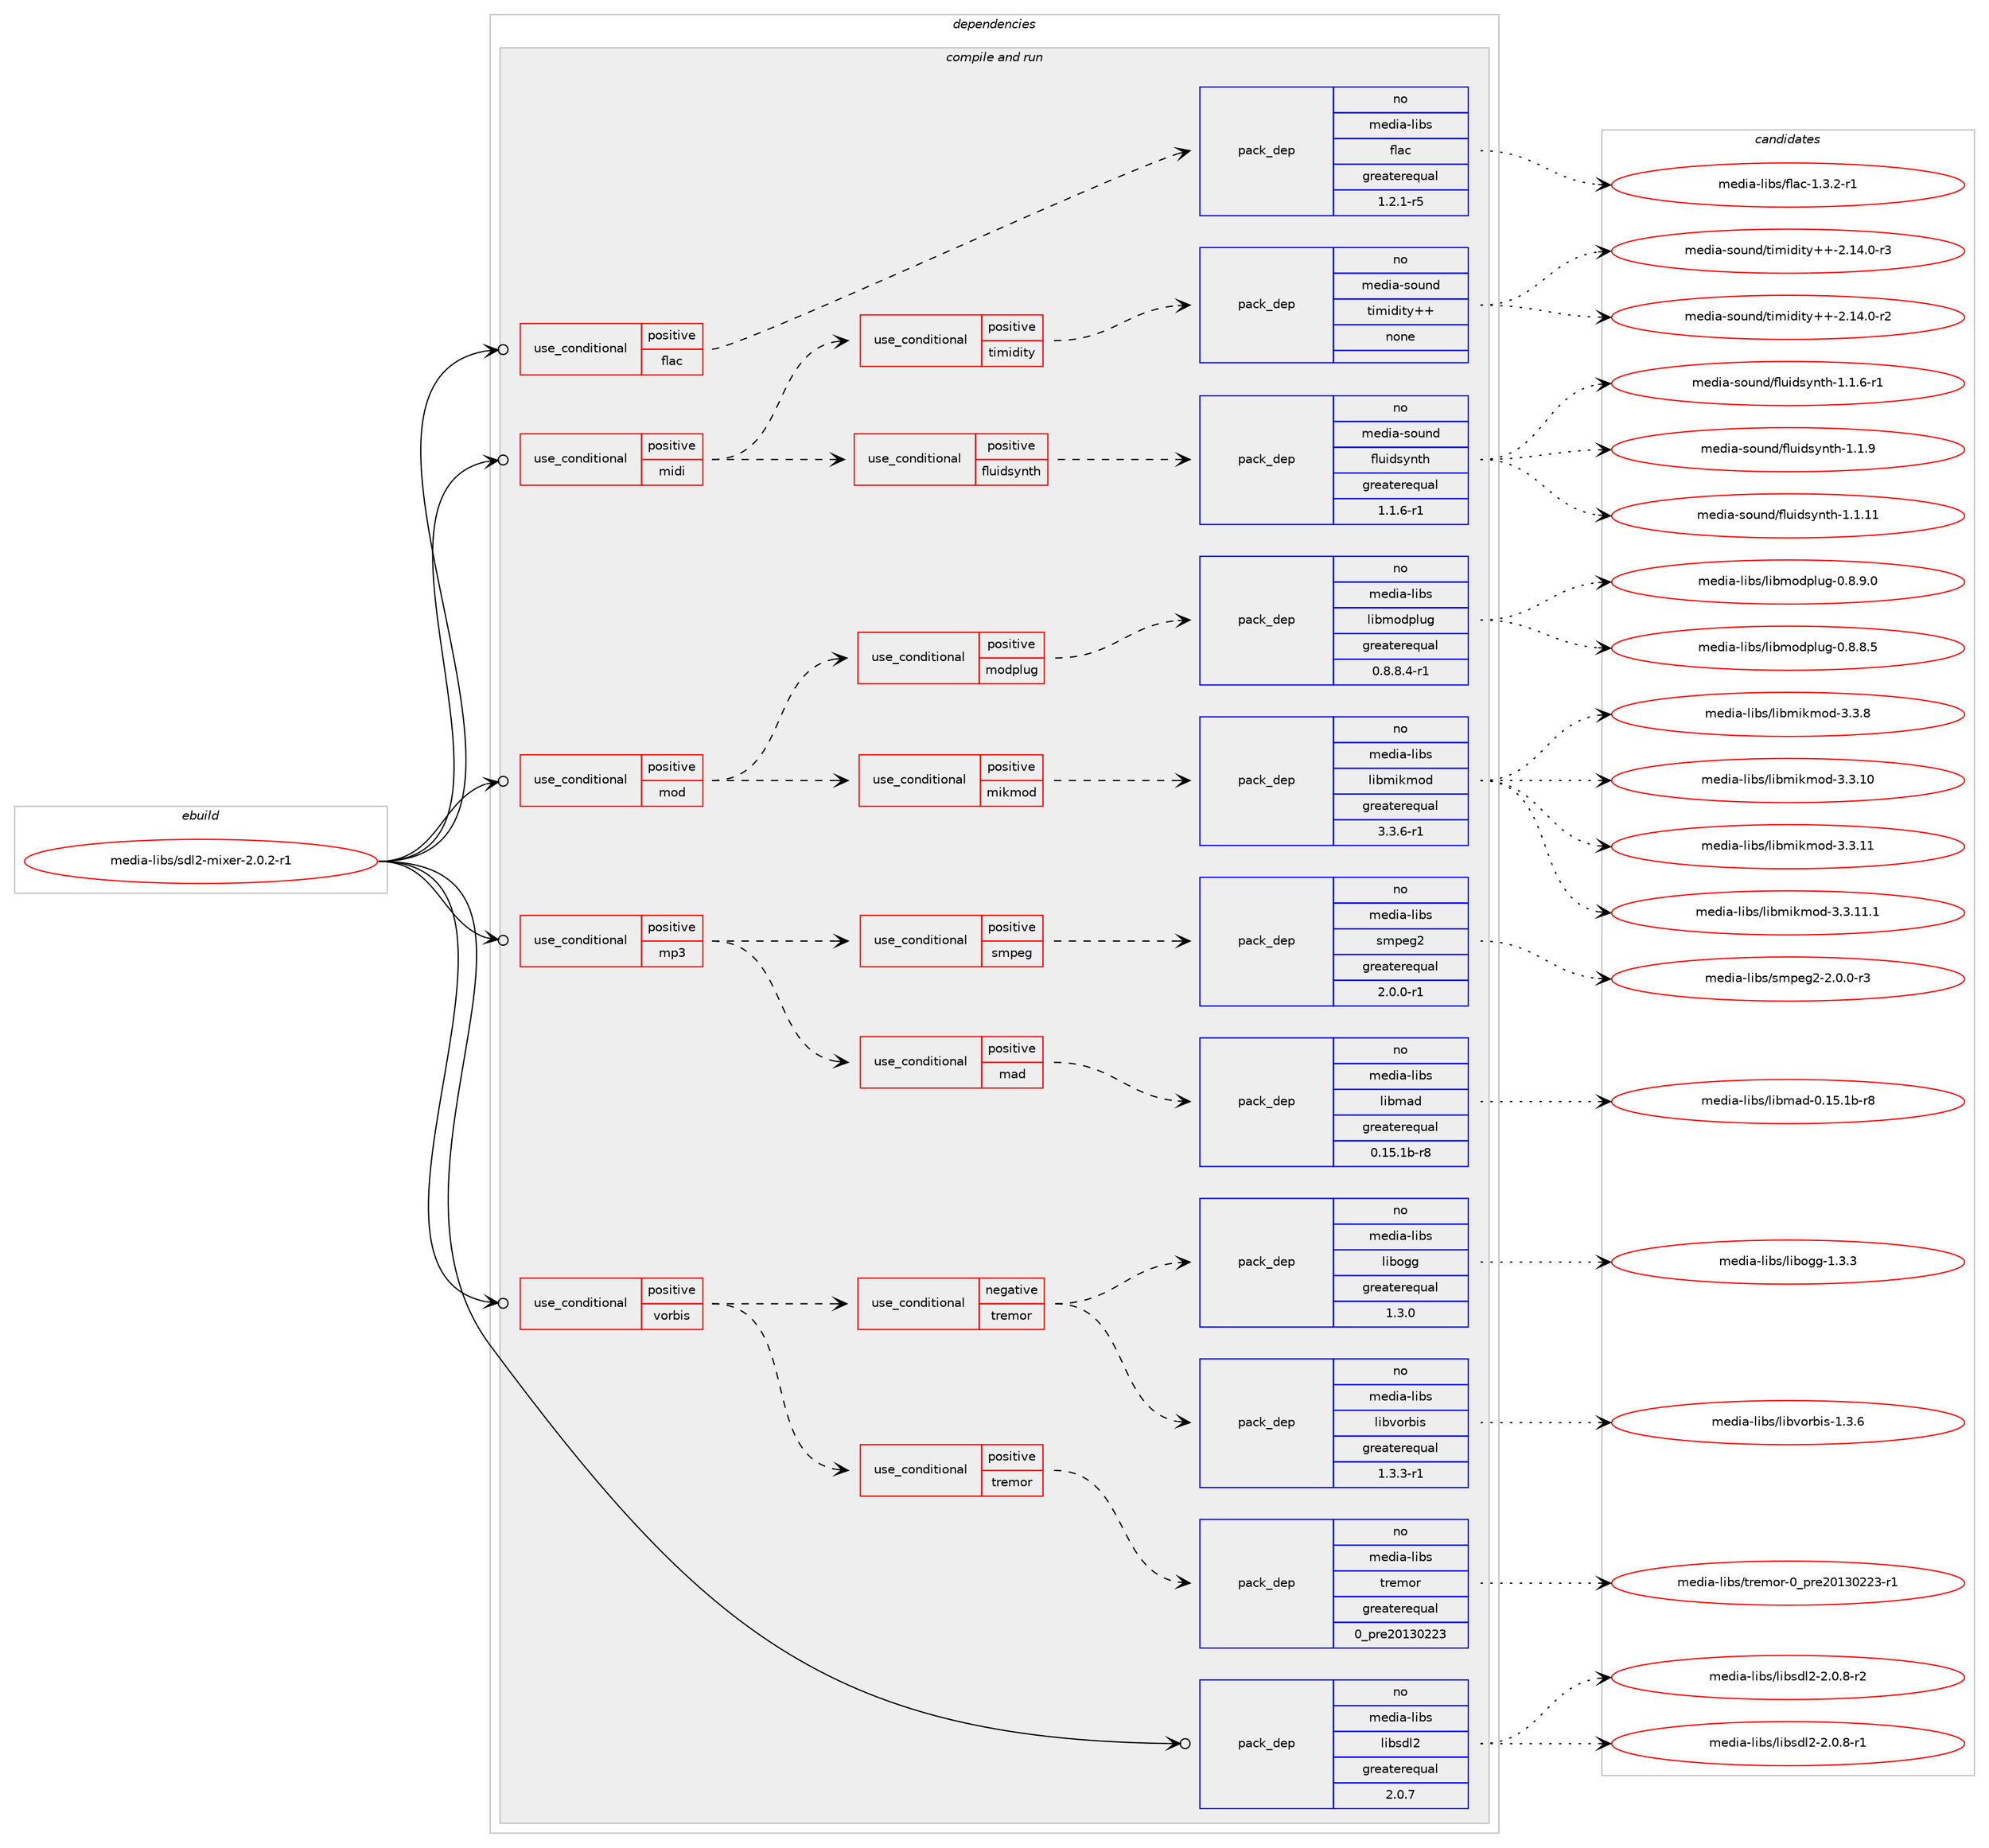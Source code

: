 digraph prolog {

# *************
# Graph options
# *************

newrank=true;
concentrate=true;
compound=true;
graph [rankdir=LR,fontname=Helvetica,fontsize=10,ranksep=1.5];#, ranksep=2.5, nodesep=0.2];
edge  [arrowhead=vee];
node  [fontname=Helvetica,fontsize=10];

# **********
# The ebuild
# **********

subgraph cluster_leftcol {
color=gray;
rank=same;
label=<<i>ebuild</i>>;
id [label="media-libs/sdl2-mixer-2.0.2-r1", color=red, width=4, href="../media-libs/sdl2-mixer-2.0.2-r1.svg"];
}

# ****************
# The dependencies
# ****************

subgraph cluster_midcol {
color=gray;
label=<<i>dependencies</i>>;
subgraph cluster_compile {
fillcolor="#eeeeee";
style=filled;
label=<<i>compile</i>>;
}
subgraph cluster_compileandrun {
fillcolor="#eeeeee";
style=filled;
label=<<i>compile and run</i>>;
subgraph cond539 {
dependency1680 [label=<<TABLE BORDER="0" CELLBORDER="1" CELLSPACING="0" CELLPADDING="4"><TR><TD ROWSPAN="3" CELLPADDING="10">use_conditional</TD></TR><TR><TD>positive</TD></TR><TR><TD>flac</TD></TR></TABLE>>, shape=none, color=red];
subgraph pack1121 {
dependency1681 [label=<<TABLE BORDER="0" CELLBORDER="1" CELLSPACING="0" CELLPADDING="4" WIDTH="220"><TR><TD ROWSPAN="6" CELLPADDING="30">pack_dep</TD></TR><TR><TD WIDTH="110">no</TD></TR><TR><TD>media-libs</TD></TR><TR><TD>flac</TD></TR><TR><TD>greaterequal</TD></TR><TR><TD>1.2.1-r5</TD></TR></TABLE>>, shape=none, color=blue];
}
dependency1680:e -> dependency1681:w [weight=20,style="dashed",arrowhead="vee"];
}
id:e -> dependency1680:w [weight=20,style="solid",arrowhead="odotvee"];
subgraph cond540 {
dependency1682 [label=<<TABLE BORDER="0" CELLBORDER="1" CELLSPACING="0" CELLPADDING="4"><TR><TD ROWSPAN="3" CELLPADDING="10">use_conditional</TD></TR><TR><TD>positive</TD></TR><TR><TD>midi</TD></TR></TABLE>>, shape=none, color=red];
subgraph cond541 {
dependency1683 [label=<<TABLE BORDER="0" CELLBORDER="1" CELLSPACING="0" CELLPADDING="4"><TR><TD ROWSPAN="3" CELLPADDING="10">use_conditional</TD></TR><TR><TD>positive</TD></TR><TR><TD>fluidsynth</TD></TR></TABLE>>, shape=none, color=red];
subgraph pack1122 {
dependency1684 [label=<<TABLE BORDER="0" CELLBORDER="1" CELLSPACING="0" CELLPADDING="4" WIDTH="220"><TR><TD ROWSPAN="6" CELLPADDING="30">pack_dep</TD></TR><TR><TD WIDTH="110">no</TD></TR><TR><TD>media-sound</TD></TR><TR><TD>fluidsynth</TD></TR><TR><TD>greaterequal</TD></TR><TR><TD>1.1.6-r1</TD></TR></TABLE>>, shape=none, color=blue];
}
dependency1683:e -> dependency1684:w [weight=20,style="dashed",arrowhead="vee"];
}
dependency1682:e -> dependency1683:w [weight=20,style="dashed",arrowhead="vee"];
subgraph cond542 {
dependency1685 [label=<<TABLE BORDER="0" CELLBORDER="1" CELLSPACING="0" CELLPADDING="4"><TR><TD ROWSPAN="3" CELLPADDING="10">use_conditional</TD></TR><TR><TD>positive</TD></TR><TR><TD>timidity</TD></TR></TABLE>>, shape=none, color=red];
subgraph pack1123 {
dependency1686 [label=<<TABLE BORDER="0" CELLBORDER="1" CELLSPACING="0" CELLPADDING="4" WIDTH="220"><TR><TD ROWSPAN="6" CELLPADDING="30">pack_dep</TD></TR><TR><TD WIDTH="110">no</TD></TR><TR><TD>media-sound</TD></TR><TR><TD>timidity++</TD></TR><TR><TD>none</TD></TR><TR><TD></TD></TR></TABLE>>, shape=none, color=blue];
}
dependency1685:e -> dependency1686:w [weight=20,style="dashed",arrowhead="vee"];
}
dependency1682:e -> dependency1685:w [weight=20,style="dashed",arrowhead="vee"];
}
id:e -> dependency1682:w [weight=20,style="solid",arrowhead="odotvee"];
subgraph cond543 {
dependency1687 [label=<<TABLE BORDER="0" CELLBORDER="1" CELLSPACING="0" CELLPADDING="4"><TR><TD ROWSPAN="3" CELLPADDING="10">use_conditional</TD></TR><TR><TD>positive</TD></TR><TR><TD>mod</TD></TR></TABLE>>, shape=none, color=red];
subgraph cond544 {
dependency1688 [label=<<TABLE BORDER="0" CELLBORDER="1" CELLSPACING="0" CELLPADDING="4"><TR><TD ROWSPAN="3" CELLPADDING="10">use_conditional</TD></TR><TR><TD>positive</TD></TR><TR><TD>mikmod</TD></TR></TABLE>>, shape=none, color=red];
subgraph pack1124 {
dependency1689 [label=<<TABLE BORDER="0" CELLBORDER="1" CELLSPACING="0" CELLPADDING="4" WIDTH="220"><TR><TD ROWSPAN="6" CELLPADDING="30">pack_dep</TD></TR><TR><TD WIDTH="110">no</TD></TR><TR><TD>media-libs</TD></TR><TR><TD>libmikmod</TD></TR><TR><TD>greaterequal</TD></TR><TR><TD>3.3.6-r1</TD></TR></TABLE>>, shape=none, color=blue];
}
dependency1688:e -> dependency1689:w [weight=20,style="dashed",arrowhead="vee"];
}
dependency1687:e -> dependency1688:w [weight=20,style="dashed",arrowhead="vee"];
subgraph cond545 {
dependency1690 [label=<<TABLE BORDER="0" CELLBORDER="1" CELLSPACING="0" CELLPADDING="4"><TR><TD ROWSPAN="3" CELLPADDING="10">use_conditional</TD></TR><TR><TD>positive</TD></TR><TR><TD>modplug</TD></TR></TABLE>>, shape=none, color=red];
subgraph pack1125 {
dependency1691 [label=<<TABLE BORDER="0" CELLBORDER="1" CELLSPACING="0" CELLPADDING="4" WIDTH="220"><TR><TD ROWSPAN="6" CELLPADDING="30">pack_dep</TD></TR><TR><TD WIDTH="110">no</TD></TR><TR><TD>media-libs</TD></TR><TR><TD>libmodplug</TD></TR><TR><TD>greaterequal</TD></TR><TR><TD>0.8.8.4-r1</TD></TR></TABLE>>, shape=none, color=blue];
}
dependency1690:e -> dependency1691:w [weight=20,style="dashed",arrowhead="vee"];
}
dependency1687:e -> dependency1690:w [weight=20,style="dashed",arrowhead="vee"];
}
id:e -> dependency1687:w [weight=20,style="solid",arrowhead="odotvee"];
subgraph cond546 {
dependency1692 [label=<<TABLE BORDER="0" CELLBORDER="1" CELLSPACING="0" CELLPADDING="4"><TR><TD ROWSPAN="3" CELLPADDING="10">use_conditional</TD></TR><TR><TD>positive</TD></TR><TR><TD>mp3</TD></TR></TABLE>>, shape=none, color=red];
subgraph cond547 {
dependency1693 [label=<<TABLE BORDER="0" CELLBORDER="1" CELLSPACING="0" CELLPADDING="4"><TR><TD ROWSPAN="3" CELLPADDING="10">use_conditional</TD></TR><TR><TD>positive</TD></TR><TR><TD>mad</TD></TR></TABLE>>, shape=none, color=red];
subgraph pack1126 {
dependency1694 [label=<<TABLE BORDER="0" CELLBORDER="1" CELLSPACING="0" CELLPADDING="4" WIDTH="220"><TR><TD ROWSPAN="6" CELLPADDING="30">pack_dep</TD></TR><TR><TD WIDTH="110">no</TD></TR><TR><TD>media-libs</TD></TR><TR><TD>libmad</TD></TR><TR><TD>greaterequal</TD></TR><TR><TD>0.15.1b-r8</TD></TR></TABLE>>, shape=none, color=blue];
}
dependency1693:e -> dependency1694:w [weight=20,style="dashed",arrowhead="vee"];
}
dependency1692:e -> dependency1693:w [weight=20,style="dashed",arrowhead="vee"];
subgraph cond548 {
dependency1695 [label=<<TABLE BORDER="0" CELLBORDER="1" CELLSPACING="0" CELLPADDING="4"><TR><TD ROWSPAN="3" CELLPADDING="10">use_conditional</TD></TR><TR><TD>positive</TD></TR><TR><TD>smpeg</TD></TR></TABLE>>, shape=none, color=red];
subgraph pack1127 {
dependency1696 [label=<<TABLE BORDER="0" CELLBORDER="1" CELLSPACING="0" CELLPADDING="4" WIDTH="220"><TR><TD ROWSPAN="6" CELLPADDING="30">pack_dep</TD></TR><TR><TD WIDTH="110">no</TD></TR><TR><TD>media-libs</TD></TR><TR><TD>smpeg2</TD></TR><TR><TD>greaterequal</TD></TR><TR><TD>2.0.0-r1</TD></TR></TABLE>>, shape=none, color=blue];
}
dependency1695:e -> dependency1696:w [weight=20,style="dashed",arrowhead="vee"];
}
dependency1692:e -> dependency1695:w [weight=20,style="dashed",arrowhead="vee"];
}
id:e -> dependency1692:w [weight=20,style="solid",arrowhead="odotvee"];
subgraph cond549 {
dependency1697 [label=<<TABLE BORDER="0" CELLBORDER="1" CELLSPACING="0" CELLPADDING="4"><TR><TD ROWSPAN="3" CELLPADDING="10">use_conditional</TD></TR><TR><TD>positive</TD></TR><TR><TD>vorbis</TD></TR></TABLE>>, shape=none, color=red];
subgraph cond550 {
dependency1698 [label=<<TABLE BORDER="0" CELLBORDER="1" CELLSPACING="0" CELLPADDING="4"><TR><TD ROWSPAN="3" CELLPADDING="10">use_conditional</TD></TR><TR><TD>positive</TD></TR><TR><TD>tremor</TD></TR></TABLE>>, shape=none, color=red];
subgraph pack1128 {
dependency1699 [label=<<TABLE BORDER="0" CELLBORDER="1" CELLSPACING="0" CELLPADDING="4" WIDTH="220"><TR><TD ROWSPAN="6" CELLPADDING="30">pack_dep</TD></TR><TR><TD WIDTH="110">no</TD></TR><TR><TD>media-libs</TD></TR><TR><TD>tremor</TD></TR><TR><TD>greaterequal</TD></TR><TR><TD>0_pre20130223</TD></TR></TABLE>>, shape=none, color=blue];
}
dependency1698:e -> dependency1699:w [weight=20,style="dashed",arrowhead="vee"];
}
dependency1697:e -> dependency1698:w [weight=20,style="dashed",arrowhead="vee"];
subgraph cond551 {
dependency1700 [label=<<TABLE BORDER="0" CELLBORDER="1" CELLSPACING="0" CELLPADDING="4"><TR><TD ROWSPAN="3" CELLPADDING="10">use_conditional</TD></TR><TR><TD>negative</TD></TR><TR><TD>tremor</TD></TR></TABLE>>, shape=none, color=red];
subgraph pack1129 {
dependency1701 [label=<<TABLE BORDER="0" CELLBORDER="1" CELLSPACING="0" CELLPADDING="4" WIDTH="220"><TR><TD ROWSPAN="6" CELLPADDING="30">pack_dep</TD></TR><TR><TD WIDTH="110">no</TD></TR><TR><TD>media-libs</TD></TR><TR><TD>libvorbis</TD></TR><TR><TD>greaterequal</TD></TR><TR><TD>1.3.3-r1</TD></TR></TABLE>>, shape=none, color=blue];
}
dependency1700:e -> dependency1701:w [weight=20,style="dashed",arrowhead="vee"];
subgraph pack1130 {
dependency1702 [label=<<TABLE BORDER="0" CELLBORDER="1" CELLSPACING="0" CELLPADDING="4" WIDTH="220"><TR><TD ROWSPAN="6" CELLPADDING="30">pack_dep</TD></TR><TR><TD WIDTH="110">no</TD></TR><TR><TD>media-libs</TD></TR><TR><TD>libogg</TD></TR><TR><TD>greaterequal</TD></TR><TR><TD>1.3.0</TD></TR></TABLE>>, shape=none, color=blue];
}
dependency1700:e -> dependency1702:w [weight=20,style="dashed",arrowhead="vee"];
}
dependency1697:e -> dependency1700:w [weight=20,style="dashed",arrowhead="vee"];
}
id:e -> dependency1697:w [weight=20,style="solid",arrowhead="odotvee"];
subgraph pack1131 {
dependency1703 [label=<<TABLE BORDER="0" CELLBORDER="1" CELLSPACING="0" CELLPADDING="4" WIDTH="220"><TR><TD ROWSPAN="6" CELLPADDING="30">pack_dep</TD></TR><TR><TD WIDTH="110">no</TD></TR><TR><TD>media-libs</TD></TR><TR><TD>libsdl2</TD></TR><TR><TD>greaterequal</TD></TR><TR><TD>2.0.7</TD></TR></TABLE>>, shape=none, color=blue];
}
id:e -> dependency1703:w [weight=20,style="solid",arrowhead="odotvee"];
}
subgraph cluster_run {
fillcolor="#eeeeee";
style=filled;
label=<<i>run</i>>;
}
}

# **************
# The candidates
# **************

subgraph cluster_choices {
rank=same;
color=gray;
label=<<i>candidates</i>>;

subgraph choice1121 {
color=black;
nodesep=1;
choice1091011001059745108105981154710210897994549465146504511449 [label="media-libs/flac-1.3.2-r1", color=red, width=4,href="../media-libs/flac-1.3.2-r1.svg"];
dependency1681:e -> choice1091011001059745108105981154710210897994549465146504511449:w [style=dotted,weight="100"];
}
subgraph choice1122 {
color=black;
nodesep=1;
choice10910110010597451151111171101004710210811710510011512111011610445494649464949 [label="media-sound/fluidsynth-1.1.11", color=red, width=4,href="../media-sound/fluidsynth-1.1.11.svg"];
choice1091011001059745115111117110100471021081171051001151211101161044549464946544511449 [label="media-sound/fluidsynth-1.1.6-r1", color=red, width=4,href="../media-sound/fluidsynth-1.1.6-r1.svg"];
choice109101100105974511511111711010047102108117105100115121110116104454946494657 [label="media-sound/fluidsynth-1.1.9", color=red, width=4,href="../media-sound/fluidsynth-1.1.9.svg"];
dependency1684:e -> choice10910110010597451151111171101004710210811710510011512111011610445494649464949:w [style=dotted,weight="100"];
dependency1684:e -> choice1091011001059745115111117110100471021081171051001151211101161044549464946544511449:w [style=dotted,weight="100"];
dependency1684:e -> choice109101100105974511511111711010047102108117105100115121110116104454946494657:w [style=dotted,weight="100"];
}
subgraph choice1123 {
color=black;
nodesep=1;
choice1091011001059745115111117110100471161051091051001051161214343455046495246484511450 [label="media-sound/timidity++-2.14.0-r2", color=red, width=4,href="../media-sound/timidity++-2.14.0-r2.svg"];
choice1091011001059745115111117110100471161051091051001051161214343455046495246484511451 [label="media-sound/timidity++-2.14.0-r3", color=red, width=4,href="../media-sound/timidity++-2.14.0-r3.svg"];
dependency1686:e -> choice1091011001059745115111117110100471161051091051001051161214343455046495246484511450:w [style=dotted,weight="100"];
dependency1686:e -> choice1091011001059745115111117110100471161051091051001051161214343455046495246484511451:w [style=dotted,weight="100"];
}
subgraph choice1124 {
color=black;
nodesep=1;
choice109101100105974510810598115471081059810910510710911110045514651464948 [label="media-libs/libmikmod-3.3.10", color=red, width=4,href="../media-libs/libmikmod-3.3.10.svg"];
choice109101100105974510810598115471081059810910510710911110045514651464949 [label="media-libs/libmikmod-3.3.11", color=red, width=4,href="../media-libs/libmikmod-3.3.11.svg"];
choice1091011001059745108105981154710810598109105107109111100455146514649494649 [label="media-libs/libmikmod-3.3.11.1", color=red, width=4,href="../media-libs/libmikmod-3.3.11.1.svg"];
choice1091011001059745108105981154710810598109105107109111100455146514656 [label="media-libs/libmikmod-3.3.8", color=red, width=4,href="../media-libs/libmikmod-3.3.8.svg"];
dependency1689:e -> choice109101100105974510810598115471081059810910510710911110045514651464948:w [style=dotted,weight="100"];
dependency1689:e -> choice109101100105974510810598115471081059810910510710911110045514651464949:w [style=dotted,weight="100"];
dependency1689:e -> choice1091011001059745108105981154710810598109105107109111100455146514649494649:w [style=dotted,weight="100"];
dependency1689:e -> choice1091011001059745108105981154710810598109105107109111100455146514656:w [style=dotted,weight="100"];
}
subgraph choice1125 {
color=black;
nodesep=1;
choice10910110010597451081059811547108105981091111001121081171034548465646564653 [label="media-libs/libmodplug-0.8.8.5", color=red, width=4,href="../media-libs/libmodplug-0.8.8.5.svg"];
choice10910110010597451081059811547108105981091111001121081171034548465646574648 [label="media-libs/libmodplug-0.8.9.0", color=red, width=4,href="../media-libs/libmodplug-0.8.9.0.svg"];
dependency1691:e -> choice10910110010597451081059811547108105981091111001121081171034548465646564653:w [style=dotted,weight="100"];
dependency1691:e -> choice10910110010597451081059811547108105981091111001121081171034548465646574648:w [style=dotted,weight="100"];
}
subgraph choice1126 {
color=black;
nodesep=1;
choice10910110010597451081059811547108105981099710045484649534649984511456 [label="media-libs/libmad-0.15.1b-r8", color=red, width=4,href="../media-libs/libmad-0.15.1b-r8.svg"];
dependency1694:e -> choice10910110010597451081059811547108105981099710045484649534649984511456:w [style=dotted,weight="100"];
}
subgraph choice1127 {
color=black;
nodesep=1;
choice10910110010597451081059811547115109112101103504550464846484511451 [label="media-libs/smpeg2-2.0.0-r3", color=red, width=4,href="../media-libs/smpeg2-2.0.0-r3.svg"];
dependency1696:e -> choice10910110010597451081059811547115109112101103504550464846484511451:w [style=dotted,weight="100"];
}
subgraph choice1128 {
color=black;
nodesep=1;
choice1091011001059745108105981154711611410110911111445489511211410150484951485050514511449 [label="media-libs/tremor-0_pre20130223-r1", color=red, width=4,href="../media-libs/tremor-0_pre20130223-r1.svg"];
dependency1699:e -> choice1091011001059745108105981154711611410110911111445489511211410150484951485050514511449:w [style=dotted,weight="100"];
}
subgraph choice1129 {
color=black;
nodesep=1;
choice109101100105974510810598115471081059811811111498105115454946514654 [label="media-libs/libvorbis-1.3.6", color=red, width=4,href="../media-libs/libvorbis-1.3.6.svg"];
dependency1701:e -> choice109101100105974510810598115471081059811811111498105115454946514654:w [style=dotted,weight="100"];
}
subgraph choice1130 {
color=black;
nodesep=1;
choice1091011001059745108105981154710810598111103103454946514651 [label="media-libs/libogg-1.3.3", color=red, width=4,href="../media-libs/libogg-1.3.3.svg"];
dependency1702:e -> choice1091011001059745108105981154710810598111103103454946514651:w [style=dotted,weight="100"];
}
subgraph choice1131 {
color=black;
nodesep=1;
choice1091011001059745108105981154710810598115100108504550464846564511449 [label="media-libs/libsdl2-2.0.8-r1", color=red, width=4,href="../media-libs/libsdl2-2.0.8-r1.svg"];
choice1091011001059745108105981154710810598115100108504550464846564511450 [label="media-libs/libsdl2-2.0.8-r2", color=red, width=4,href="../media-libs/libsdl2-2.0.8-r2.svg"];
dependency1703:e -> choice1091011001059745108105981154710810598115100108504550464846564511449:w [style=dotted,weight="100"];
dependency1703:e -> choice1091011001059745108105981154710810598115100108504550464846564511450:w [style=dotted,weight="100"];
}
}

}
